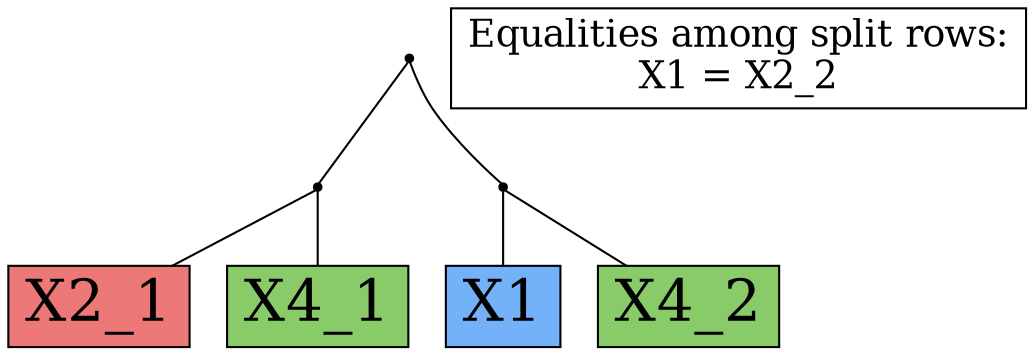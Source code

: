digraph {
X1[label="X1",shape=box,style=filled,fontsize=28,fillcolor="#73B2F9"];
X2_1[label="X2_1",shape=box,style=filled,fontsize=28,fillcolor="#EC7877"];
X4_1[label="X4_1",shape=box,style=filled,fontsize=28,fillcolor="#8ACB69"];
X4_2[label="X4_2",shape=box,style=filled,fontsize=28,fillcolor="#8ACB69"];
legend[label="Equalities among split rows:
X1 = X2_2
",shape=box,fontsize=18];
Int0[shape=point,style=filled,fillcolor=black,label=""];
Int0 -> X2_1[arrowhead=none];
Int0 -> X4_1[arrowhead=none];
Int1[shape=point,style=filled,fillcolor=black,label=""];
Int1 -> X1[arrowhead=none];
Int1 -> X4_2[arrowhead=none];
Int2[shape=point,style=filled,fillcolor=black,label=""];
Int2 -> Int0[arrowhead=none];
Int2 -> Int1[arrowhead=none];
}

